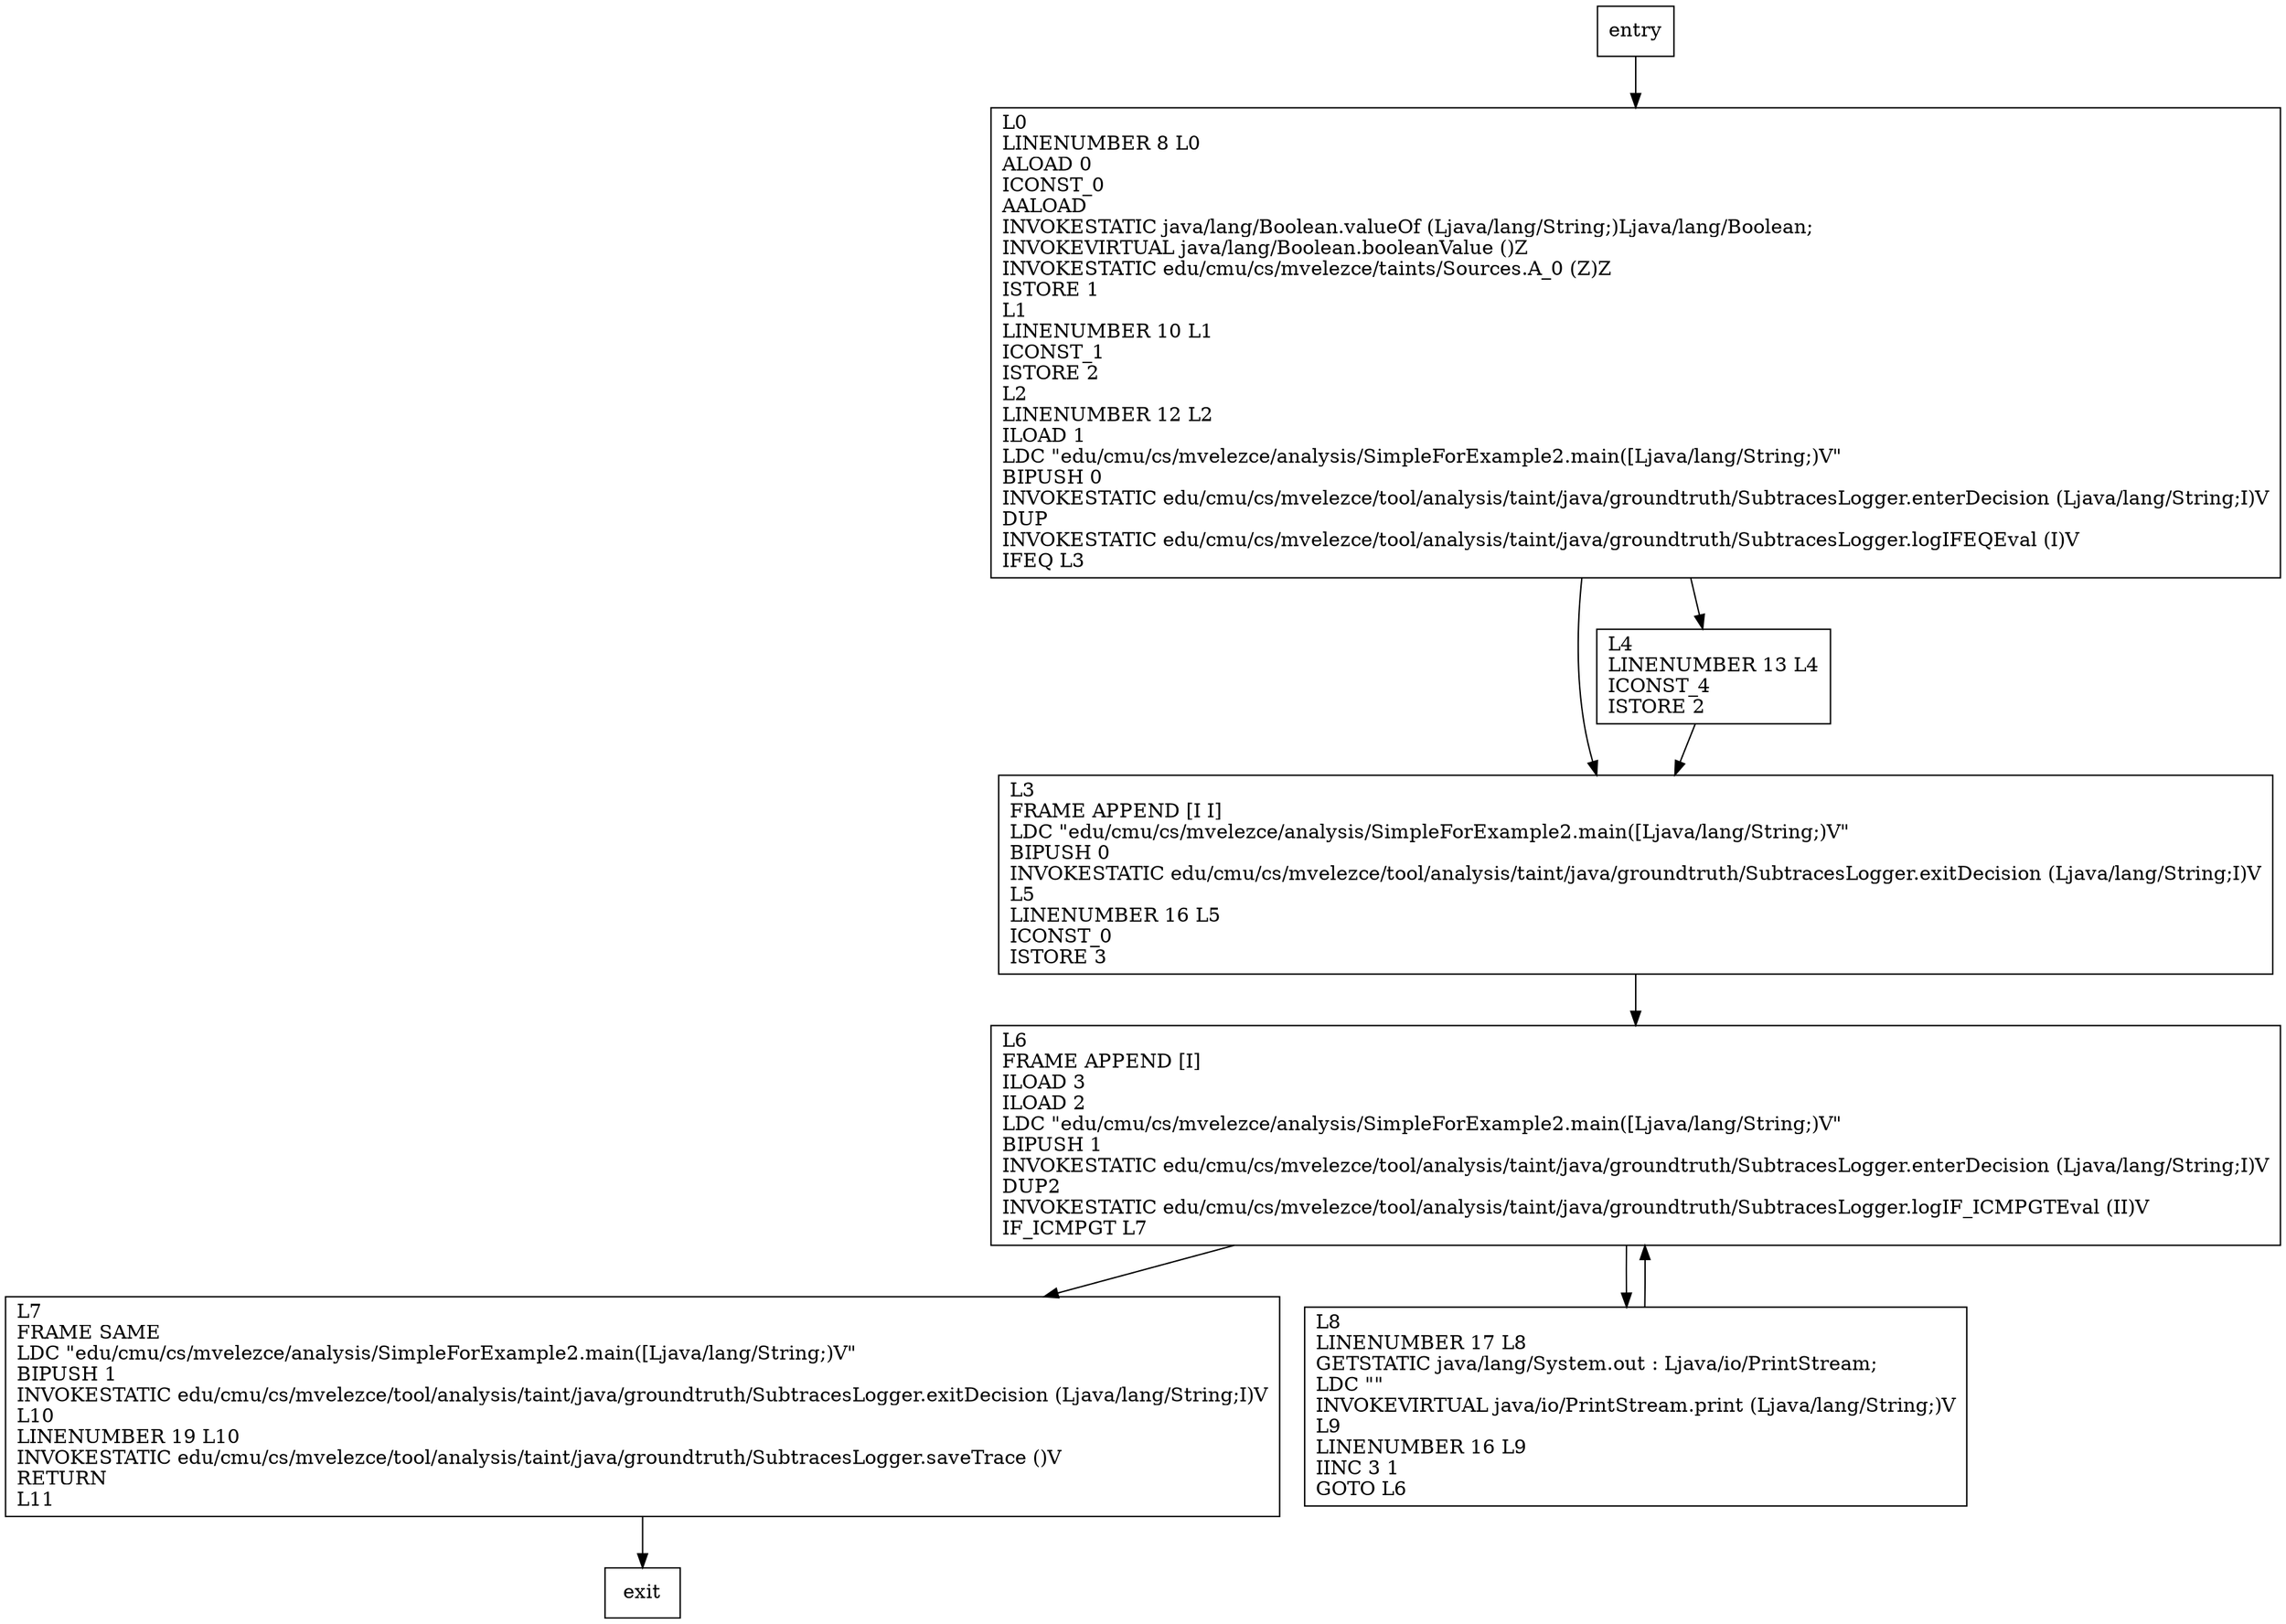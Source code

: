 digraph main {
node [shape=record];
80336947 [label="L0\lLINENUMBER 8 L0\lALOAD 0\lICONST_0\lAALOAD\lINVOKESTATIC java/lang/Boolean.valueOf (Ljava/lang/String;)Ljava/lang/Boolean;\lINVOKEVIRTUAL java/lang/Boolean.booleanValue ()Z\lINVOKESTATIC edu/cmu/cs/mvelezce/taints/Sources.A_0 (Z)Z\lISTORE 1\lL1\lLINENUMBER 10 L1\lICONST_1\lISTORE 2\lL2\lLINENUMBER 12 L2\lILOAD 1\lLDC \"edu/cmu/cs/mvelezce/analysis/SimpleForExample2.main([Ljava/lang/String;)V\"\lBIPUSH 0\lINVOKESTATIC edu/cmu/cs/mvelezce/tool/analysis/taint/java/groundtruth/SubtracesLogger.enterDecision (Ljava/lang/String;I)V\lDUP\lINVOKESTATIC edu/cmu/cs/mvelezce/tool/analysis/taint/java/groundtruth/SubtracesLogger.logIFEQEval (I)V\lIFEQ L3\l"];
553229336 [label="L3\lFRAME APPEND [I I]\lLDC \"edu/cmu/cs/mvelezce/analysis/SimpleForExample2.main([Ljava/lang/String;)V\"\lBIPUSH 0\lINVOKESTATIC edu/cmu/cs/mvelezce/tool/analysis/taint/java/groundtruth/SubtracesLogger.exitDecision (Ljava/lang/String;I)V\lL5\lLINENUMBER 16 L5\lICONST_0\lISTORE 3\l"];
1115708094 [label="L7\lFRAME SAME\lLDC \"edu/cmu/cs/mvelezce/analysis/SimpleForExample2.main([Ljava/lang/String;)V\"\lBIPUSH 1\lINVOKESTATIC edu/cmu/cs/mvelezce/tool/analysis/taint/java/groundtruth/SubtracesLogger.exitDecision (Ljava/lang/String;I)V\lL10\lLINENUMBER 19 L10\lINVOKESTATIC edu/cmu/cs/mvelezce/tool/analysis/taint/java/groundtruth/SubtracesLogger.saveTrace ()V\lRETURN\lL11\l"];
1008789974 [label="L6\lFRAME APPEND [I]\lILOAD 3\lILOAD 2\lLDC \"edu/cmu/cs/mvelezce/analysis/SimpleForExample2.main([Ljava/lang/String;)V\"\lBIPUSH 1\lINVOKESTATIC edu/cmu/cs/mvelezce/tool/analysis/taint/java/groundtruth/SubtracesLogger.enterDecision (Ljava/lang/String;I)V\lDUP2\lINVOKESTATIC edu/cmu/cs/mvelezce/tool/analysis/taint/java/groundtruth/SubtracesLogger.logIF_ICMPGTEval (II)V\lIF_ICMPGT L7\l"];
1994565153 [label="L8\lLINENUMBER 17 L8\lGETSTATIC java/lang/System.out : Ljava/io/PrintStream;\lLDC \"\"\lINVOKEVIRTUAL java/io/PrintStream.print (Ljava/lang/String;)V\lL9\lLINENUMBER 16 L9\lIINC 3 1\lGOTO L6\l"];
414551159 [label="L4\lLINENUMBER 13 L4\lICONST_4\lISTORE 2\l"];
entry;
exit;
entry -> 80336947;
80336947 -> 553229336;
80336947 -> 414551159;
553229336 -> 1008789974;
1115708094 -> exit;
1008789974 -> 1115708094;
1008789974 -> 1994565153;
1994565153 -> 1008789974;
414551159 -> 553229336;
}
